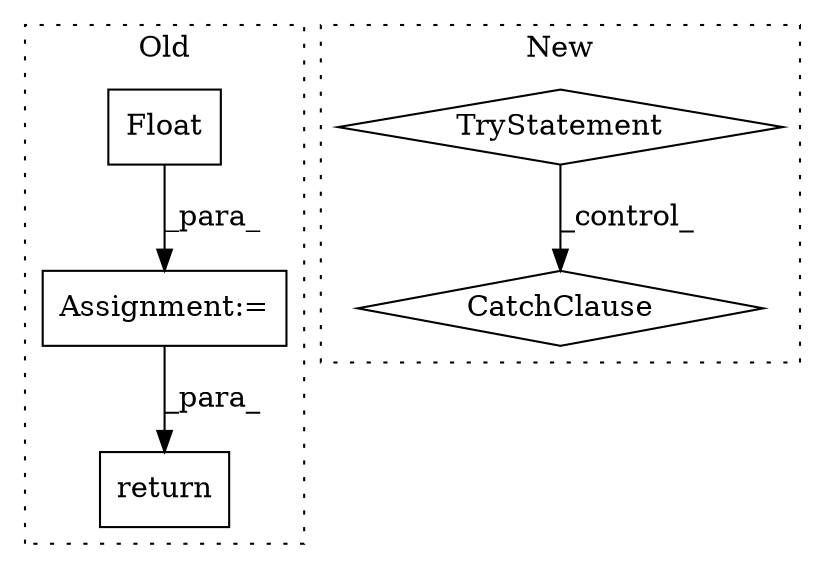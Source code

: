 digraph G {
subgraph cluster0 {
1 [label="Float" a="32" s="2832,2843" l="6,1" shape="box"];
4 [label="Assignment:=" a="7" s="2831" l="1" shape="box"];
5 [label="return" a="41" s="3514" l="7" shape="box"];
label = "Old";
style="dotted";
}
subgraph cluster1 {
2 [label="CatchClause" a="12" s="5268,5299" l="11,2" shape="diamond"];
3 [label="TryStatement" a="54" s="4837" l="4" shape="diamond"];
label = "New";
style="dotted";
}
1 -> 4 [label="_para_"];
3 -> 2 [label="_control_"];
4 -> 5 [label="_para_"];
}